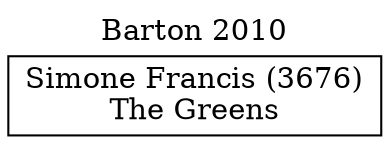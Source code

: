 // House preference flow
digraph "Simone Francis (3676)_Barton_2010" {
	graph [label="Barton 2010" labelloc=t mclimit=10]
	node [shape=box]
	"Simone Francis (3676)" [label="Simone Francis (3676)
The Greens"]
}
